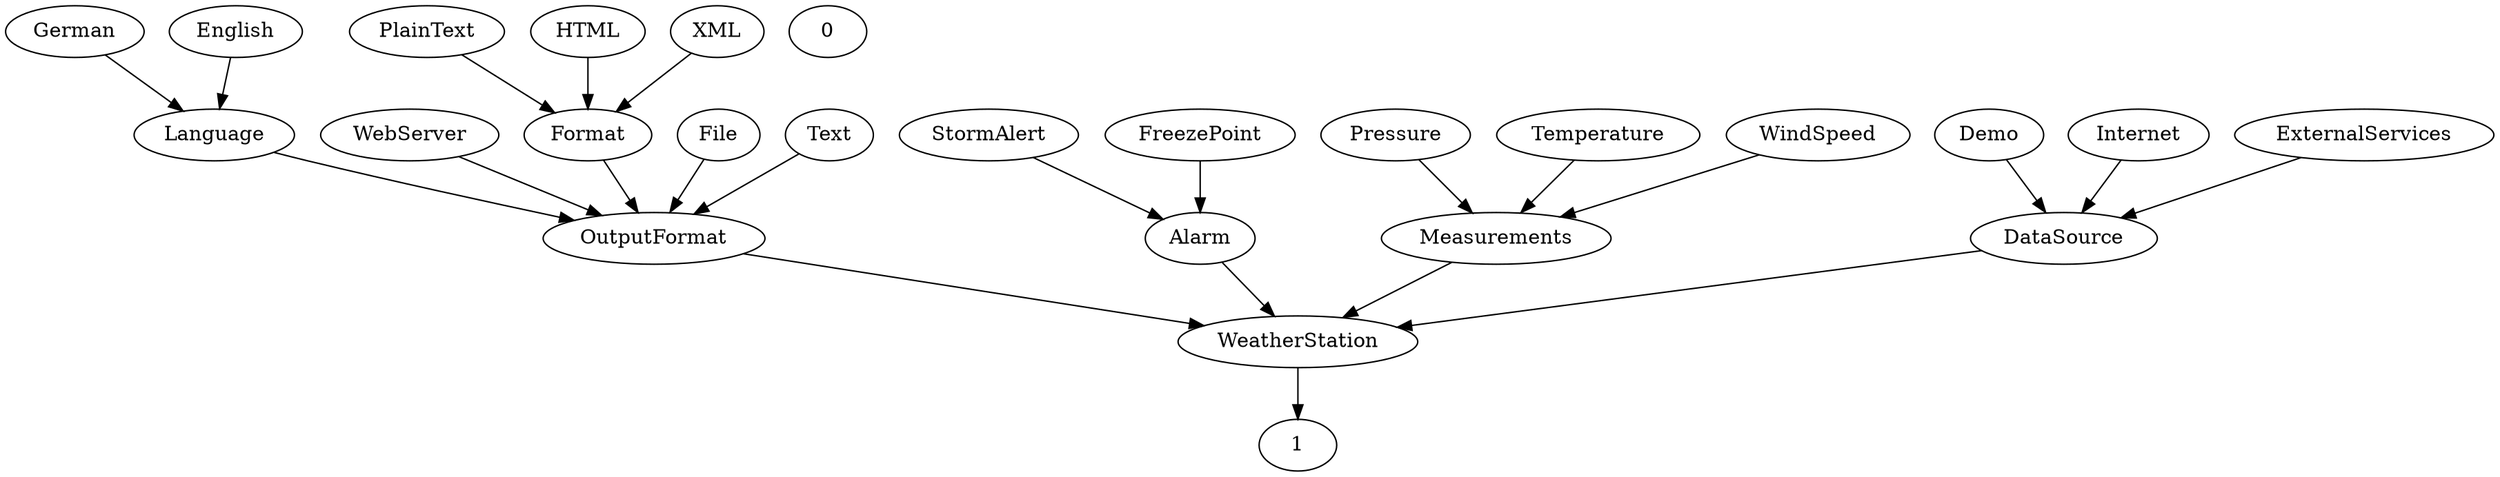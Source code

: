 digraph G {
  Pressure;
  Language;
  OutputFormat;
  Demo;
  WeatherStation;
  Alarm;
  Temperature;
  StormAlert;
  WebServer;
  PlainText;
  0;
  HTML;
  1;
  Format;
  German;
  Internet;
  ExternalServices;
  XML;
  WindSpeed;
  Measurements;
  FreezePoint;
  English;
  File;
  DataSource;
  Text;
  OutputFormat -> WeatherStation;
  Text -> OutputFormat;
  Format -> OutputFormat;
  WeatherStation -> 1;
  German -> Language;
  StormAlert -> Alarm;
  WebServer -> OutputFormat;
  Temperature -> Measurements;
  HTML -> Format;
  PlainText -> Format;
  ExternalServices -> DataSource;
  Language -> OutputFormat;
  Demo -> DataSource;
  FreezePoint -> Alarm;
  Measurements -> WeatherStation;
  English -> Language;
  File -> OutputFormat;
  XML -> Format;
  Pressure -> Measurements;
  DataSource -> WeatherStation;
  Alarm -> WeatherStation;
  WindSpeed -> Measurements;
  Internet -> DataSource;
}
